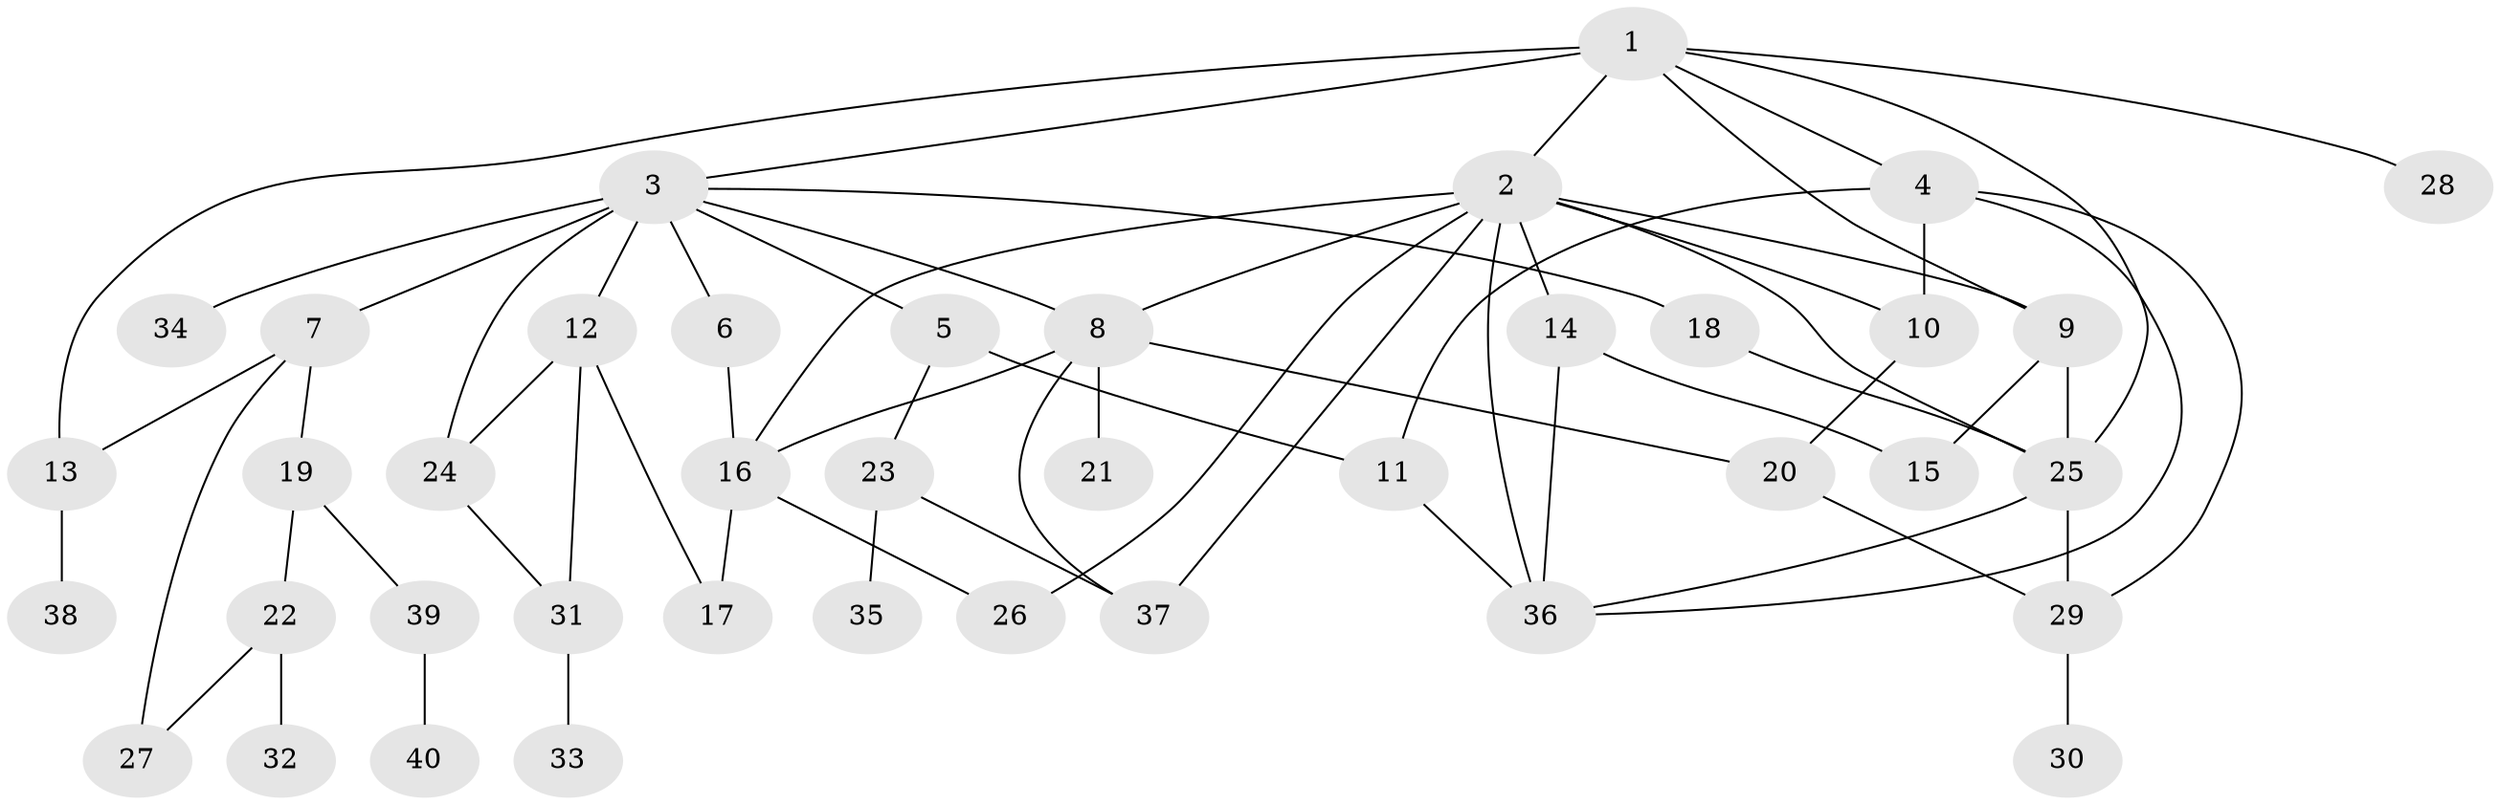 // original degree distribution, {8: 0.012658227848101266, 5: 0.0759493670886076, 11: 0.012658227848101266, 3: 0.24050632911392406, 4: 0.11392405063291139, 2: 0.3037974683544304, 6: 0.012658227848101266, 1: 0.22784810126582278}
// Generated by graph-tools (version 1.1) at 2025/34/03/09/25 02:34:27]
// undirected, 40 vertices, 64 edges
graph export_dot {
graph [start="1"]
  node [color=gray90,style=filled];
  1;
  2;
  3;
  4;
  5;
  6;
  7;
  8;
  9;
  10;
  11;
  12;
  13;
  14;
  15;
  16;
  17;
  18;
  19;
  20;
  21;
  22;
  23;
  24;
  25;
  26;
  27;
  28;
  29;
  30;
  31;
  32;
  33;
  34;
  35;
  36;
  37;
  38;
  39;
  40;
  1 -- 2 [weight=2.0];
  1 -- 3 [weight=1.0];
  1 -- 4 [weight=1.0];
  1 -- 9 [weight=1.0];
  1 -- 13 [weight=1.0];
  1 -- 25 [weight=1.0];
  1 -- 28 [weight=1.0];
  2 -- 8 [weight=1.0];
  2 -- 9 [weight=1.0];
  2 -- 10 [weight=1.0];
  2 -- 14 [weight=1.0];
  2 -- 16 [weight=1.0];
  2 -- 25 [weight=1.0];
  2 -- 26 [weight=1.0];
  2 -- 36 [weight=2.0];
  2 -- 37 [weight=1.0];
  3 -- 5 [weight=1.0];
  3 -- 6 [weight=1.0];
  3 -- 7 [weight=1.0];
  3 -- 8 [weight=1.0];
  3 -- 12 [weight=2.0];
  3 -- 18 [weight=1.0];
  3 -- 24 [weight=1.0];
  3 -- 34 [weight=1.0];
  4 -- 10 [weight=1.0];
  4 -- 11 [weight=1.0];
  4 -- 29 [weight=1.0];
  4 -- 36 [weight=1.0];
  5 -- 11 [weight=1.0];
  5 -- 23 [weight=1.0];
  6 -- 16 [weight=1.0];
  7 -- 13 [weight=1.0];
  7 -- 19 [weight=1.0];
  7 -- 27 [weight=1.0];
  8 -- 16 [weight=1.0];
  8 -- 20 [weight=1.0];
  8 -- 21 [weight=1.0];
  8 -- 37 [weight=1.0];
  9 -- 15 [weight=1.0];
  9 -- 25 [weight=1.0];
  10 -- 20 [weight=2.0];
  11 -- 36 [weight=1.0];
  12 -- 17 [weight=1.0];
  12 -- 24 [weight=1.0];
  12 -- 31 [weight=1.0];
  13 -- 38 [weight=1.0];
  14 -- 15 [weight=1.0];
  14 -- 36 [weight=1.0];
  16 -- 17 [weight=1.0];
  16 -- 26 [weight=1.0];
  18 -- 25 [weight=1.0];
  19 -- 22 [weight=1.0];
  19 -- 39 [weight=1.0];
  20 -- 29 [weight=1.0];
  22 -- 27 [weight=1.0];
  22 -- 32 [weight=1.0];
  23 -- 35 [weight=1.0];
  23 -- 37 [weight=1.0];
  24 -- 31 [weight=1.0];
  25 -- 29 [weight=1.0];
  25 -- 36 [weight=1.0];
  29 -- 30 [weight=1.0];
  31 -- 33 [weight=1.0];
  39 -- 40 [weight=1.0];
}
